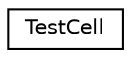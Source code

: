 digraph "Graphical Class Hierarchy"
{
 // LATEX_PDF_SIZE
  edge [fontname="Helvetica",fontsize="10",labelfontname="Helvetica",labelfontsize="10"];
  node [fontname="Helvetica",fontsize="10",shape=record];
  rankdir="LR";
  Node0 [label="TestCell",height=0.2,width=0.4,color="black", fillcolor="white", style="filled",URL="$classTestCell.html",tooltip="This code demonstrates the implementation of the Game of Conway using a Cell object."];
}
